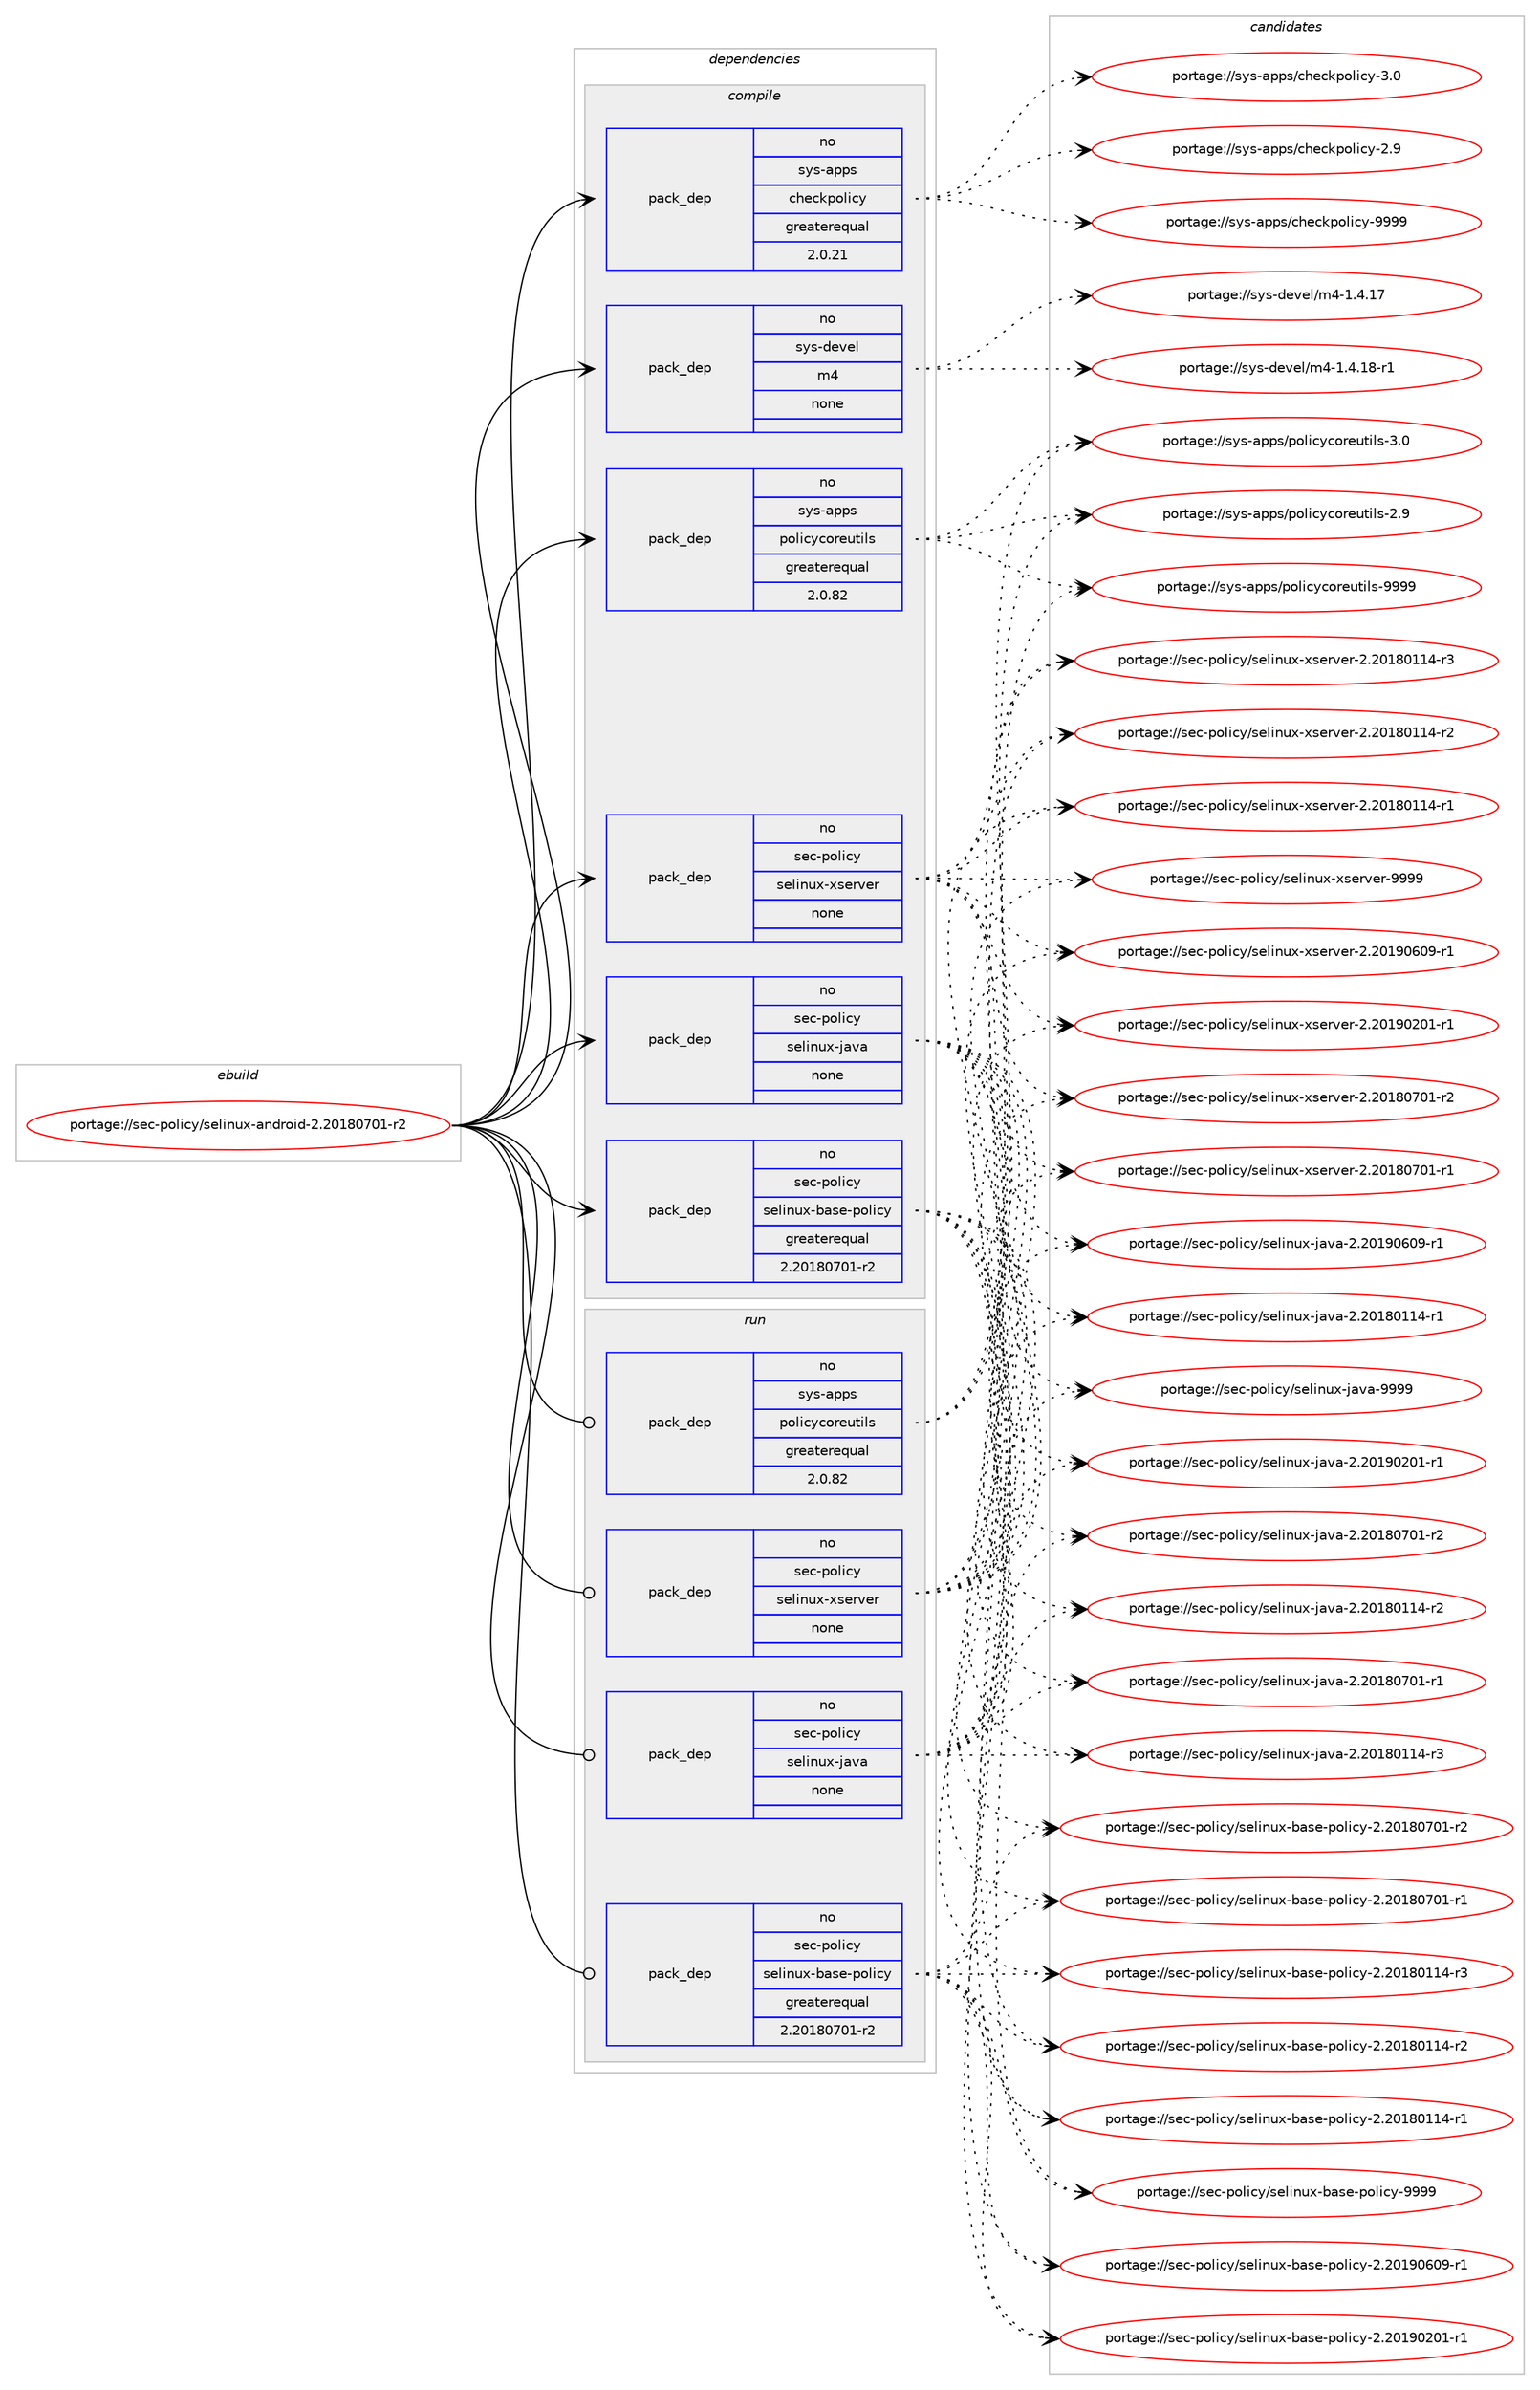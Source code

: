 digraph prolog {

# *************
# Graph options
# *************

newrank=true;
concentrate=true;
compound=true;
graph [rankdir=LR,fontname=Helvetica,fontsize=10,ranksep=1.5];#, ranksep=2.5, nodesep=0.2];
edge  [arrowhead=vee];
node  [fontname=Helvetica,fontsize=10];

# **********
# The ebuild
# **********

subgraph cluster_leftcol {
color=gray;
rank=same;
label=<<i>ebuild</i>>;
id [label="portage://sec-policy/selinux-android-2.20180701-r2", color=red, width=4, href="../sec-policy/selinux-android-2.20180701-r2.svg"];
}

# ****************
# The dependencies
# ****************

subgraph cluster_midcol {
color=gray;
label=<<i>dependencies</i>>;
subgraph cluster_compile {
fillcolor="#eeeeee";
style=filled;
label=<<i>compile</i>>;
subgraph pack61853 {
dependency78312 [label=<<TABLE BORDER="0" CELLBORDER="1" CELLSPACING="0" CELLPADDING="4" WIDTH="220"><TR><TD ROWSPAN="6" CELLPADDING="30">pack_dep</TD></TR><TR><TD WIDTH="110">no</TD></TR><TR><TD>sec-policy</TD></TR><TR><TD>selinux-base-policy</TD></TR><TR><TD>greaterequal</TD></TR><TR><TD>2.20180701-r2</TD></TR></TABLE>>, shape=none, color=blue];
}
id:e -> dependency78312:w [weight=20,style="solid",arrowhead="vee"];
subgraph pack61854 {
dependency78313 [label=<<TABLE BORDER="0" CELLBORDER="1" CELLSPACING="0" CELLPADDING="4" WIDTH="220"><TR><TD ROWSPAN="6" CELLPADDING="30">pack_dep</TD></TR><TR><TD WIDTH="110">no</TD></TR><TR><TD>sec-policy</TD></TR><TR><TD>selinux-java</TD></TR><TR><TD>none</TD></TR><TR><TD></TD></TR></TABLE>>, shape=none, color=blue];
}
id:e -> dependency78313:w [weight=20,style="solid",arrowhead="vee"];
subgraph pack61855 {
dependency78314 [label=<<TABLE BORDER="0" CELLBORDER="1" CELLSPACING="0" CELLPADDING="4" WIDTH="220"><TR><TD ROWSPAN="6" CELLPADDING="30">pack_dep</TD></TR><TR><TD WIDTH="110">no</TD></TR><TR><TD>sec-policy</TD></TR><TR><TD>selinux-xserver</TD></TR><TR><TD>none</TD></TR><TR><TD></TD></TR></TABLE>>, shape=none, color=blue];
}
id:e -> dependency78314:w [weight=20,style="solid",arrowhead="vee"];
subgraph pack61856 {
dependency78315 [label=<<TABLE BORDER="0" CELLBORDER="1" CELLSPACING="0" CELLPADDING="4" WIDTH="220"><TR><TD ROWSPAN="6" CELLPADDING="30">pack_dep</TD></TR><TR><TD WIDTH="110">no</TD></TR><TR><TD>sys-apps</TD></TR><TR><TD>checkpolicy</TD></TR><TR><TD>greaterequal</TD></TR><TR><TD>2.0.21</TD></TR></TABLE>>, shape=none, color=blue];
}
id:e -> dependency78315:w [weight=20,style="solid",arrowhead="vee"];
subgraph pack61857 {
dependency78316 [label=<<TABLE BORDER="0" CELLBORDER="1" CELLSPACING="0" CELLPADDING="4" WIDTH="220"><TR><TD ROWSPAN="6" CELLPADDING="30">pack_dep</TD></TR><TR><TD WIDTH="110">no</TD></TR><TR><TD>sys-apps</TD></TR><TR><TD>policycoreutils</TD></TR><TR><TD>greaterequal</TD></TR><TR><TD>2.0.82</TD></TR></TABLE>>, shape=none, color=blue];
}
id:e -> dependency78316:w [weight=20,style="solid",arrowhead="vee"];
subgraph pack61858 {
dependency78317 [label=<<TABLE BORDER="0" CELLBORDER="1" CELLSPACING="0" CELLPADDING="4" WIDTH="220"><TR><TD ROWSPAN="6" CELLPADDING="30">pack_dep</TD></TR><TR><TD WIDTH="110">no</TD></TR><TR><TD>sys-devel</TD></TR><TR><TD>m4</TD></TR><TR><TD>none</TD></TR><TR><TD></TD></TR></TABLE>>, shape=none, color=blue];
}
id:e -> dependency78317:w [weight=20,style="solid",arrowhead="vee"];
}
subgraph cluster_compileandrun {
fillcolor="#eeeeee";
style=filled;
label=<<i>compile and run</i>>;
}
subgraph cluster_run {
fillcolor="#eeeeee";
style=filled;
label=<<i>run</i>>;
subgraph pack61859 {
dependency78318 [label=<<TABLE BORDER="0" CELLBORDER="1" CELLSPACING="0" CELLPADDING="4" WIDTH="220"><TR><TD ROWSPAN="6" CELLPADDING="30">pack_dep</TD></TR><TR><TD WIDTH="110">no</TD></TR><TR><TD>sec-policy</TD></TR><TR><TD>selinux-base-policy</TD></TR><TR><TD>greaterequal</TD></TR><TR><TD>2.20180701-r2</TD></TR></TABLE>>, shape=none, color=blue];
}
id:e -> dependency78318:w [weight=20,style="solid",arrowhead="odot"];
subgraph pack61860 {
dependency78319 [label=<<TABLE BORDER="0" CELLBORDER="1" CELLSPACING="0" CELLPADDING="4" WIDTH="220"><TR><TD ROWSPAN="6" CELLPADDING="30">pack_dep</TD></TR><TR><TD WIDTH="110">no</TD></TR><TR><TD>sec-policy</TD></TR><TR><TD>selinux-java</TD></TR><TR><TD>none</TD></TR><TR><TD></TD></TR></TABLE>>, shape=none, color=blue];
}
id:e -> dependency78319:w [weight=20,style="solid",arrowhead="odot"];
subgraph pack61861 {
dependency78320 [label=<<TABLE BORDER="0" CELLBORDER="1" CELLSPACING="0" CELLPADDING="4" WIDTH="220"><TR><TD ROWSPAN="6" CELLPADDING="30">pack_dep</TD></TR><TR><TD WIDTH="110">no</TD></TR><TR><TD>sec-policy</TD></TR><TR><TD>selinux-xserver</TD></TR><TR><TD>none</TD></TR><TR><TD></TD></TR></TABLE>>, shape=none, color=blue];
}
id:e -> dependency78320:w [weight=20,style="solid",arrowhead="odot"];
subgraph pack61862 {
dependency78321 [label=<<TABLE BORDER="0" CELLBORDER="1" CELLSPACING="0" CELLPADDING="4" WIDTH="220"><TR><TD ROWSPAN="6" CELLPADDING="30">pack_dep</TD></TR><TR><TD WIDTH="110">no</TD></TR><TR><TD>sys-apps</TD></TR><TR><TD>policycoreutils</TD></TR><TR><TD>greaterequal</TD></TR><TR><TD>2.0.82</TD></TR></TABLE>>, shape=none, color=blue];
}
id:e -> dependency78321:w [weight=20,style="solid",arrowhead="odot"];
}
}

# **************
# The candidates
# **************

subgraph cluster_choices {
rank=same;
color=gray;
label=<<i>candidates</i>>;

subgraph choice61853 {
color=black;
nodesep=1;
choice1151019945112111108105991214711510110810511011712045989711510145112111108105991214557575757 [label="portage://sec-policy/selinux-base-policy-9999", color=red, width=4,href="../sec-policy/selinux-base-policy-9999.svg"];
choice11510199451121111081059912147115101108105110117120459897115101451121111081059912145504650484957485448574511449 [label="portage://sec-policy/selinux-base-policy-2.20190609-r1", color=red, width=4,href="../sec-policy/selinux-base-policy-2.20190609-r1.svg"];
choice11510199451121111081059912147115101108105110117120459897115101451121111081059912145504650484957485048494511449 [label="portage://sec-policy/selinux-base-policy-2.20190201-r1", color=red, width=4,href="../sec-policy/selinux-base-policy-2.20190201-r1.svg"];
choice11510199451121111081059912147115101108105110117120459897115101451121111081059912145504650484956485548494511450 [label="portage://sec-policy/selinux-base-policy-2.20180701-r2", color=red, width=4,href="../sec-policy/selinux-base-policy-2.20180701-r2.svg"];
choice11510199451121111081059912147115101108105110117120459897115101451121111081059912145504650484956485548494511449 [label="portage://sec-policy/selinux-base-policy-2.20180701-r1", color=red, width=4,href="../sec-policy/selinux-base-policy-2.20180701-r1.svg"];
choice11510199451121111081059912147115101108105110117120459897115101451121111081059912145504650484956484949524511451 [label="portage://sec-policy/selinux-base-policy-2.20180114-r3", color=red, width=4,href="../sec-policy/selinux-base-policy-2.20180114-r3.svg"];
choice11510199451121111081059912147115101108105110117120459897115101451121111081059912145504650484956484949524511450 [label="portage://sec-policy/selinux-base-policy-2.20180114-r2", color=red, width=4,href="../sec-policy/selinux-base-policy-2.20180114-r2.svg"];
choice11510199451121111081059912147115101108105110117120459897115101451121111081059912145504650484956484949524511449 [label="portage://sec-policy/selinux-base-policy-2.20180114-r1", color=red, width=4,href="../sec-policy/selinux-base-policy-2.20180114-r1.svg"];
dependency78312:e -> choice1151019945112111108105991214711510110810511011712045989711510145112111108105991214557575757:w [style=dotted,weight="100"];
dependency78312:e -> choice11510199451121111081059912147115101108105110117120459897115101451121111081059912145504650484957485448574511449:w [style=dotted,weight="100"];
dependency78312:e -> choice11510199451121111081059912147115101108105110117120459897115101451121111081059912145504650484957485048494511449:w [style=dotted,weight="100"];
dependency78312:e -> choice11510199451121111081059912147115101108105110117120459897115101451121111081059912145504650484956485548494511450:w [style=dotted,weight="100"];
dependency78312:e -> choice11510199451121111081059912147115101108105110117120459897115101451121111081059912145504650484956485548494511449:w [style=dotted,weight="100"];
dependency78312:e -> choice11510199451121111081059912147115101108105110117120459897115101451121111081059912145504650484956484949524511451:w [style=dotted,weight="100"];
dependency78312:e -> choice11510199451121111081059912147115101108105110117120459897115101451121111081059912145504650484956484949524511450:w [style=dotted,weight="100"];
dependency78312:e -> choice11510199451121111081059912147115101108105110117120459897115101451121111081059912145504650484956484949524511449:w [style=dotted,weight="100"];
}
subgraph choice61854 {
color=black;
nodesep=1;
choice115101994511211110810599121471151011081051101171204510697118974557575757 [label="portage://sec-policy/selinux-java-9999", color=red, width=4,href="../sec-policy/selinux-java-9999.svg"];
choice1151019945112111108105991214711510110810511011712045106971189745504650484957485448574511449 [label="portage://sec-policy/selinux-java-2.20190609-r1", color=red, width=4,href="../sec-policy/selinux-java-2.20190609-r1.svg"];
choice1151019945112111108105991214711510110810511011712045106971189745504650484957485048494511449 [label="portage://sec-policy/selinux-java-2.20190201-r1", color=red, width=4,href="../sec-policy/selinux-java-2.20190201-r1.svg"];
choice1151019945112111108105991214711510110810511011712045106971189745504650484956485548494511450 [label="portage://sec-policy/selinux-java-2.20180701-r2", color=red, width=4,href="../sec-policy/selinux-java-2.20180701-r2.svg"];
choice1151019945112111108105991214711510110810511011712045106971189745504650484956485548494511449 [label="portage://sec-policy/selinux-java-2.20180701-r1", color=red, width=4,href="../sec-policy/selinux-java-2.20180701-r1.svg"];
choice1151019945112111108105991214711510110810511011712045106971189745504650484956484949524511451 [label="portage://sec-policy/selinux-java-2.20180114-r3", color=red, width=4,href="../sec-policy/selinux-java-2.20180114-r3.svg"];
choice1151019945112111108105991214711510110810511011712045106971189745504650484956484949524511450 [label="portage://sec-policy/selinux-java-2.20180114-r2", color=red, width=4,href="../sec-policy/selinux-java-2.20180114-r2.svg"];
choice1151019945112111108105991214711510110810511011712045106971189745504650484956484949524511449 [label="portage://sec-policy/selinux-java-2.20180114-r1", color=red, width=4,href="../sec-policy/selinux-java-2.20180114-r1.svg"];
dependency78313:e -> choice115101994511211110810599121471151011081051101171204510697118974557575757:w [style=dotted,weight="100"];
dependency78313:e -> choice1151019945112111108105991214711510110810511011712045106971189745504650484957485448574511449:w [style=dotted,weight="100"];
dependency78313:e -> choice1151019945112111108105991214711510110810511011712045106971189745504650484957485048494511449:w [style=dotted,weight="100"];
dependency78313:e -> choice1151019945112111108105991214711510110810511011712045106971189745504650484956485548494511450:w [style=dotted,weight="100"];
dependency78313:e -> choice1151019945112111108105991214711510110810511011712045106971189745504650484956485548494511449:w [style=dotted,weight="100"];
dependency78313:e -> choice1151019945112111108105991214711510110810511011712045106971189745504650484956484949524511451:w [style=dotted,weight="100"];
dependency78313:e -> choice1151019945112111108105991214711510110810511011712045106971189745504650484956484949524511450:w [style=dotted,weight="100"];
dependency78313:e -> choice1151019945112111108105991214711510110810511011712045106971189745504650484956484949524511449:w [style=dotted,weight="100"];
}
subgraph choice61855 {
color=black;
nodesep=1;
choice11510199451121111081059912147115101108105110117120451201151011141181011144557575757 [label="portage://sec-policy/selinux-xserver-9999", color=red, width=4,href="../sec-policy/selinux-xserver-9999.svg"];
choice115101994511211110810599121471151011081051101171204512011510111411810111445504650484957485448574511449 [label="portage://sec-policy/selinux-xserver-2.20190609-r1", color=red, width=4,href="../sec-policy/selinux-xserver-2.20190609-r1.svg"];
choice115101994511211110810599121471151011081051101171204512011510111411810111445504650484957485048494511449 [label="portage://sec-policy/selinux-xserver-2.20190201-r1", color=red, width=4,href="../sec-policy/selinux-xserver-2.20190201-r1.svg"];
choice115101994511211110810599121471151011081051101171204512011510111411810111445504650484956485548494511450 [label="portage://sec-policy/selinux-xserver-2.20180701-r2", color=red, width=4,href="../sec-policy/selinux-xserver-2.20180701-r2.svg"];
choice115101994511211110810599121471151011081051101171204512011510111411810111445504650484956485548494511449 [label="portage://sec-policy/selinux-xserver-2.20180701-r1", color=red, width=4,href="../sec-policy/selinux-xserver-2.20180701-r1.svg"];
choice115101994511211110810599121471151011081051101171204512011510111411810111445504650484956484949524511451 [label="portage://sec-policy/selinux-xserver-2.20180114-r3", color=red, width=4,href="../sec-policy/selinux-xserver-2.20180114-r3.svg"];
choice115101994511211110810599121471151011081051101171204512011510111411810111445504650484956484949524511450 [label="portage://sec-policy/selinux-xserver-2.20180114-r2", color=red, width=4,href="../sec-policy/selinux-xserver-2.20180114-r2.svg"];
choice115101994511211110810599121471151011081051101171204512011510111411810111445504650484956484949524511449 [label="portage://sec-policy/selinux-xserver-2.20180114-r1", color=red, width=4,href="../sec-policy/selinux-xserver-2.20180114-r1.svg"];
dependency78314:e -> choice11510199451121111081059912147115101108105110117120451201151011141181011144557575757:w [style=dotted,weight="100"];
dependency78314:e -> choice115101994511211110810599121471151011081051101171204512011510111411810111445504650484957485448574511449:w [style=dotted,weight="100"];
dependency78314:e -> choice115101994511211110810599121471151011081051101171204512011510111411810111445504650484957485048494511449:w [style=dotted,weight="100"];
dependency78314:e -> choice115101994511211110810599121471151011081051101171204512011510111411810111445504650484956485548494511450:w [style=dotted,weight="100"];
dependency78314:e -> choice115101994511211110810599121471151011081051101171204512011510111411810111445504650484956485548494511449:w [style=dotted,weight="100"];
dependency78314:e -> choice115101994511211110810599121471151011081051101171204512011510111411810111445504650484956484949524511451:w [style=dotted,weight="100"];
dependency78314:e -> choice115101994511211110810599121471151011081051101171204512011510111411810111445504650484956484949524511450:w [style=dotted,weight="100"];
dependency78314:e -> choice115101994511211110810599121471151011081051101171204512011510111411810111445504650484956484949524511449:w [style=dotted,weight="100"];
}
subgraph choice61856 {
color=black;
nodesep=1;
choice1151211154597112112115479910410199107112111108105991214557575757 [label="portage://sys-apps/checkpolicy-9999", color=red, width=4,href="../sys-apps/checkpolicy-9999.svg"];
choice11512111545971121121154799104101991071121111081059912145514648 [label="portage://sys-apps/checkpolicy-3.0", color=red, width=4,href="../sys-apps/checkpolicy-3.0.svg"];
choice11512111545971121121154799104101991071121111081059912145504657 [label="portage://sys-apps/checkpolicy-2.9", color=red, width=4,href="../sys-apps/checkpolicy-2.9.svg"];
dependency78315:e -> choice1151211154597112112115479910410199107112111108105991214557575757:w [style=dotted,weight="100"];
dependency78315:e -> choice11512111545971121121154799104101991071121111081059912145514648:w [style=dotted,weight="100"];
dependency78315:e -> choice11512111545971121121154799104101991071121111081059912145504657:w [style=dotted,weight="100"];
}
subgraph choice61857 {
color=black;
nodesep=1;
choice11512111545971121121154711211110810599121991111141011171161051081154557575757 [label="portage://sys-apps/policycoreutils-9999", color=red, width=4,href="../sys-apps/policycoreutils-9999.svg"];
choice115121115459711211211547112111108105991219911111410111711610510811545514648 [label="portage://sys-apps/policycoreutils-3.0", color=red, width=4,href="../sys-apps/policycoreutils-3.0.svg"];
choice115121115459711211211547112111108105991219911111410111711610510811545504657 [label="portage://sys-apps/policycoreutils-2.9", color=red, width=4,href="../sys-apps/policycoreutils-2.9.svg"];
dependency78316:e -> choice11512111545971121121154711211110810599121991111141011171161051081154557575757:w [style=dotted,weight="100"];
dependency78316:e -> choice115121115459711211211547112111108105991219911111410111711610510811545514648:w [style=dotted,weight="100"];
dependency78316:e -> choice115121115459711211211547112111108105991219911111410111711610510811545504657:w [style=dotted,weight="100"];
}
subgraph choice61858 {
color=black;
nodesep=1;
choice115121115451001011181011084710952454946524649564511449 [label="portage://sys-devel/m4-1.4.18-r1", color=red, width=4,href="../sys-devel/m4-1.4.18-r1.svg"];
choice11512111545100101118101108471095245494652464955 [label="portage://sys-devel/m4-1.4.17", color=red, width=4,href="../sys-devel/m4-1.4.17.svg"];
dependency78317:e -> choice115121115451001011181011084710952454946524649564511449:w [style=dotted,weight="100"];
dependency78317:e -> choice11512111545100101118101108471095245494652464955:w [style=dotted,weight="100"];
}
subgraph choice61859 {
color=black;
nodesep=1;
choice1151019945112111108105991214711510110810511011712045989711510145112111108105991214557575757 [label="portage://sec-policy/selinux-base-policy-9999", color=red, width=4,href="../sec-policy/selinux-base-policy-9999.svg"];
choice11510199451121111081059912147115101108105110117120459897115101451121111081059912145504650484957485448574511449 [label="portage://sec-policy/selinux-base-policy-2.20190609-r1", color=red, width=4,href="../sec-policy/selinux-base-policy-2.20190609-r1.svg"];
choice11510199451121111081059912147115101108105110117120459897115101451121111081059912145504650484957485048494511449 [label="portage://sec-policy/selinux-base-policy-2.20190201-r1", color=red, width=4,href="../sec-policy/selinux-base-policy-2.20190201-r1.svg"];
choice11510199451121111081059912147115101108105110117120459897115101451121111081059912145504650484956485548494511450 [label="portage://sec-policy/selinux-base-policy-2.20180701-r2", color=red, width=4,href="../sec-policy/selinux-base-policy-2.20180701-r2.svg"];
choice11510199451121111081059912147115101108105110117120459897115101451121111081059912145504650484956485548494511449 [label="portage://sec-policy/selinux-base-policy-2.20180701-r1", color=red, width=4,href="../sec-policy/selinux-base-policy-2.20180701-r1.svg"];
choice11510199451121111081059912147115101108105110117120459897115101451121111081059912145504650484956484949524511451 [label="portage://sec-policy/selinux-base-policy-2.20180114-r3", color=red, width=4,href="../sec-policy/selinux-base-policy-2.20180114-r3.svg"];
choice11510199451121111081059912147115101108105110117120459897115101451121111081059912145504650484956484949524511450 [label="portage://sec-policy/selinux-base-policy-2.20180114-r2", color=red, width=4,href="../sec-policy/selinux-base-policy-2.20180114-r2.svg"];
choice11510199451121111081059912147115101108105110117120459897115101451121111081059912145504650484956484949524511449 [label="portage://sec-policy/selinux-base-policy-2.20180114-r1", color=red, width=4,href="../sec-policy/selinux-base-policy-2.20180114-r1.svg"];
dependency78318:e -> choice1151019945112111108105991214711510110810511011712045989711510145112111108105991214557575757:w [style=dotted,weight="100"];
dependency78318:e -> choice11510199451121111081059912147115101108105110117120459897115101451121111081059912145504650484957485448574511449:w [style=dotted,weight="100"];
dependency78318:e -> choice11510199451121111081059912147115101108105110117120459897115101451121111081059912145504650484957485048494511449:w [style=dotted,weight="100"];
dependency78318:e -> choice11510199451121111081059912147115101108105110117120459897115101451121111081059912145504650484956485548494511450:w [style=dotted,weight="100"];
dependency78318:e -> choice11510199451121111081059912147115101108105110117120459897115101451121111081059912145504650484956485548494511449:w [style=dotted,weight="100"];
dependency78318:e -> choice11510199451121111081059912147115101108105110117120459897115101451121111081059912145504650484956484949524511451:w [style=dotted,weight="100"];
dependency78318:e -> choice11510199451121111081059912147115101108105110117120459897115101451121111081059912145504650484956484949524511450:w [style=dotted,weight="100"];
dependency78318:e -> choice11510199451121111081059912147115101108105110117120459897115101451121111081059912145504650484956484949524511449:w [style=dotted,weight="100"];
}
subgraph choice61860 {
color=black;
nodesep=1;
choice115101994511211110810599121471151011081051101171204510697118974557575757 [label="portage://sec-policy/selinux-java-9999", color=red, width=4,href="../sec-policy/selinux-java-9999.svg"];
choice1151019945112111108105991214711510110810511011712045106971189745504650484957485448574511449 [label="portage://sec-policy/selinux-java-2.20190609-r1", color=red, width=4,href="../sec-policy/selinux-java-2.20190609-r1.svg"];
choice1151019945112111108105991214711510110810511011712045106971189745504650484957485048494511449 [label="portage://sec-policy/selinux-java-2.20190201-r1", color=red, width=4,href="../sec-policy/selinux-java-2.20190201-r1.svg"];
choice1151019945112111108105991214711510110810511011712045106971189745504650484956485548494511450 [label="portage://sec-policy/selinux-java-2.20180701-r2", color=red, width=4,href="../sec-policy/selinux-java-2.20180701-r2.svg"];
choice1151019945112111108105991214711510110810511011712045106971189745504650484956485548494511449 [label="portage://sec-policy/selinux-java-2.20180701-r1", color=red, width=4,href="../sec-policy/selinux-java-2.20180701-r1.svg"];
choice1151019945112111108105991214711510110810511011712045106971189745504650484956484949524511451 [label="portage://sec-policy/selinux-java-2.20180114-r3", color=red, width=4,href="../sec-policy/selinux-java-2.20180114-r3.svg"];
choice1151019945112111108105991214711510110810511011712045106971189745504650484956484949524511450 [label="portage://sec-policy/selinux-java-2.20180114-r2", color=red, width=4,href="../sec-policy/selinux-java-2.20180114-r2.svg"];
choice1151019945112111108105991214711510110810511011712045106971189745504650484956484949524511449 [label="portage://sec-policy/selinux-java-2.20180114-r1", color=red, width=4,href="../sec-policy/selinux-java-2.20180114-r1.svg"];
dependency78319:e -> choice115101994511211110810599121471151011081051101171204510697118974557575757:w [style=dotted,weight="100"];
dependency78319:e -> choice1151019945112111108105991214711510110810511011712045106971189745504650484957485448574511449:w [style=dotted,weight="100"];
dependency78319:e -> choice1151019945112111108105991214711510110810511011712045106971189745504650484957485048494511449:w [style=dotted,weight="100"];
dependency78319:e -> choice1151019945112111108105991214711510110810511011712045106971189745504650484956485548494511450:w [style=dotted,weight="100"];
dependency78319:e -> choice1151019945112111108105991214711510110810511011712045106971189745504650484956485548494511449:w [style=dotted,weight="100"];
dependency78319:e -> choice1151019945112111108105991214711510110810511011712045106971189745504650484956484949524511451:w [style=dotted,weight="100"];
dependency78319:e -> choice1151019945112111108105991214711510110810511011712045106971189745504650484956484949524511450:w [style=dotted,weight="100"];
dependency78319:e -> choice1151019945112111108105991214711510110810511011712045106971189745504650484956484949524511449:w [style=dotted,weight="100"];
}
subgraph choice61861 {
color=black;
nodesep=1;
choice11510199451121111081059912147115101108105110117120451201151011141181011144557575757 [label="portage://sec-policy/selinux-xserver-9999", color=red, width=4,href="../sec-policy/selinux-xserver-9999.svg"];
choice115101994511211110810599121471151011081051101171204512011510111411810111445504650484957485448574511449 [label="portage://sec-policy/selinux-xserver-2.20190609-r1", color=red, width=4,href="../sec-policy/selinux-xserver-2.20190609-r1.svg"];
choice115101994511211110810599121471151011081051101171204512011510111411810111445504650484957485048494511449 [label="portage://sec-policy/selinux-xserver-2.20190201-r1", color=red, width=4,href="../sec-policy/selinux-xserver-2.20190201-r1.svg"];
choice115101994511211110810599121471151011081051101171204512011510111411810111445504650484956485548494511450 [label="portage://sec-policy/selinux-xserver-2.20180701-r2", color=red, width=4,href="../sec-policy/selinux-xserver-2.20180701-r2.svg"];
choice115101994511211110810599121471151011081051101171204512011510111411810111445504650484956485548494511449 [label="portage://sec-policy/selinux-xserver-2.20180701-r1", color=red, width=4,href="../sec-policy/selinux-xserver-2.20180701-r1.svg"];
choice115101994511211110810599121471151011081051101171204512011510111411810111445504650484956484949524511451 [label="portage://sec-policy/selinux-xserver-2.20180114-r3", color=red, width=4,href="../sec-policy/selinux-xserver-2.20180114-r3.svg"];
choice115101994511211110810599121471151011081051101171204512011510111411810111445504650484956484949524511450 [label="portage://sec-policy/selinux-xserver-2.20180114-r2", color=red, width=4,href="../sec-policy/selinux-xserver-2.20180114-r2.svg"];
choice115101994511211110810599121471151011081051101171204512011510111411810111445504650484956484949524511449 [label="portage://sec-policy/selinux-xserver-2.20180114-r1", color=red, width=4,href="../sec-policy/selinux-xserver-2.20180114-r1.svg"];
dependency78320:e -> choice11510199451121111081059912147115101108105110117120451201151011141181011144557575757:w [style=dotted,weight="100"];
dependency78320:e -> choice115101994511211110810599121471151011081051101171204512011510111411810111445504650484957485448574511449:w [style=dotted,weight="100"];
dependency78320:e -> choice115101994511211110810599121471151011081051101171204512011510111411810111445504650484957485048494511449:w [style=dotted,weight="100"];
dependency78320:e -> choice115101994511211110810599121471151011081051101171204512011510111411810111445504650484956485548494511450:w [style=dotted,weight="100"];
dependency78320:e -> choice115101994511211110810599121471151011081051101171204512011510111411810111445504650484956485548494511449:w [style=dotted,weight="100"];
dependency78320:e -> choice115101994511211110810599121471151011081051101171204512011510111411810111445504650484956484949524511451:w [style=dotted,weight="100"];
dependency78320:e -> choice115101994511211110810599121471151011081051101171204512011510111411810111445504650484956484949524511450:w [style=dotted,weight="100"];
dependency78320:e -> choice115101994511211110810599121471151011081051101171204512011510111411810111445504650484956484949524511449:w [style=dotted,weight="100"];
}
subgraph choice61862 {
color=black;
nodesep=1;
choice11512111545971121121154711211110810599121991111141011171161051081154557575757 [label="portage://sys-apps/policycoreutils-9999", color=red, width=4,href="../sys-apps/policycoreutils-9999.svg"];
choice115121115459711211211547112111108105991219911111410111711610510811545514648 [label="portage://sys-apps/policycoreutils-3.0", color=red, width=4,href="../sys-apps/policycoreutils-3.0.svg"];
choice115121115459711211211547112111108105991219911111410111711610510811545504657 [label="portage://sys-apps/policycoreutils-2.9", color=red, width=4,href="../sys-apps/policycoreutils-2.9.svg"];
dependency78321:e -> choice11512111545971121121154711211110810599121991111141011171161051081154557575757:w [style=dotted,weight="100"];
dependency78321:e -> choice115121115459711211211547112111108105991219911111410111711610510811545514648:w [style=dotted,weight="100"];
dependency78321:e -> choice115121115459711211211547112111108105991219911111410111711610510811545504657:w [style=dotted,weight="100"];
}
}

}
